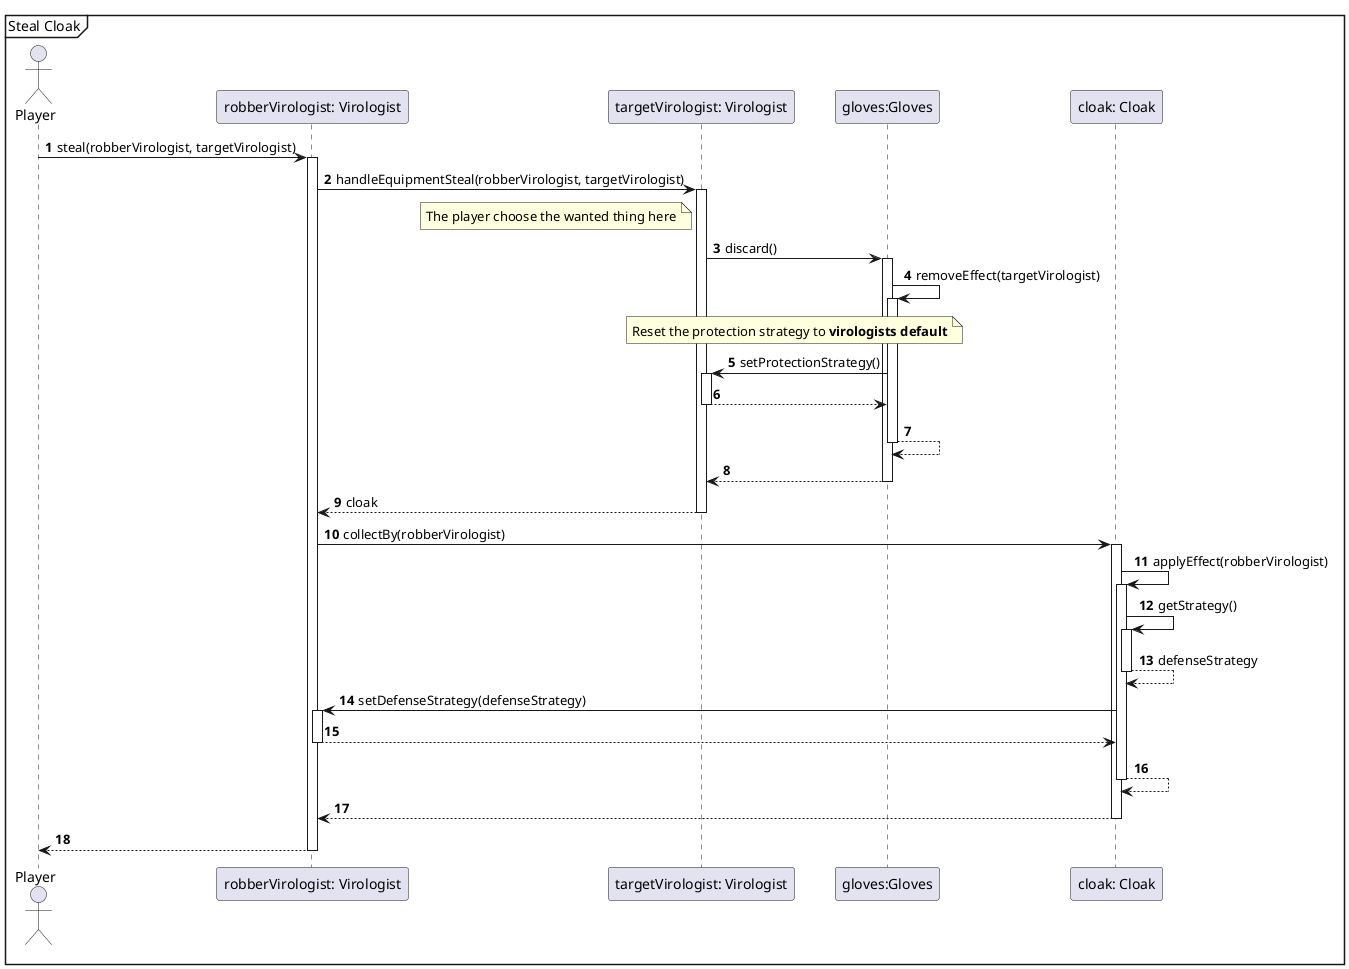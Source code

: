 @startuml
'https://plantuml.com/sequence-diagram
autonumber

mainframe Steal Cloak

actor Player

Player -> "robberVirologist: Virologist"++: steal(robberVirologist, targetVirologist)

"robberVirologist: Virologist" ->  "targetVirologist: Virologist"++: handleEquipmentSteal(robberVirologist, targetVirologist)


        note left  "targetVirologist: Virologist"
            The player choose the wanted thing here
        end note

         "targetVirologist: Virologist"->"gloves:Gloves"++:discard()
                   "gloves:Gloves" -> "gloves:Gloves"++ : removeEffect(targetVirologist)
                    note over  "targetVirologist: Virologist", "gloves:Gloves"
                    Reset the protection strategy to **virologists default**
                     end note
        
                    "gloves:Gloves" ->  "targetVirologist: Virologist"++: setProtectionStrategy()
                    "targetVirologist: Virologist" --> "gloves:Gloves"--
        
                    "gloves:Gloves"-->  "gloves:Gloves"--
        
                         "gloves:Gloves"--> "targetVirologist: Virologist"--

     "targetVirologist: Virologist" -->"robberVirologist: Virologist"--: cloak
  "robberVirologist: Virologist" -> "cloak: Cloak": collectBy(robberVirologist)
    Activate "cloak: Cloak"
 
     "cloak: Cloak" -> "cloak: Cloak"++ : applyEffect(robberVirologist)
 
       "cloak: Cloak" -> "cloak: Cloak"++ : getStrategy()
       "cloak: Cloak" --> "cloak: Cloak"-- : defenseStrategy
 
       "cloak: Cloak" -> "robberVirologist: Virologist"++: setDefenseStrategy(defenseStrategy)
       "robberVirologist: Virologist" --> "cloak: Cloak"--
 
       "cloak: Cloak" --> "cloak: Cloak"--
 
    "cloak: Cloak" --> "robberVirologist: Virologist":
    Deactivate "cloak: Cloak"


"robberVirologist: Virologist" --> Player --
@enduml